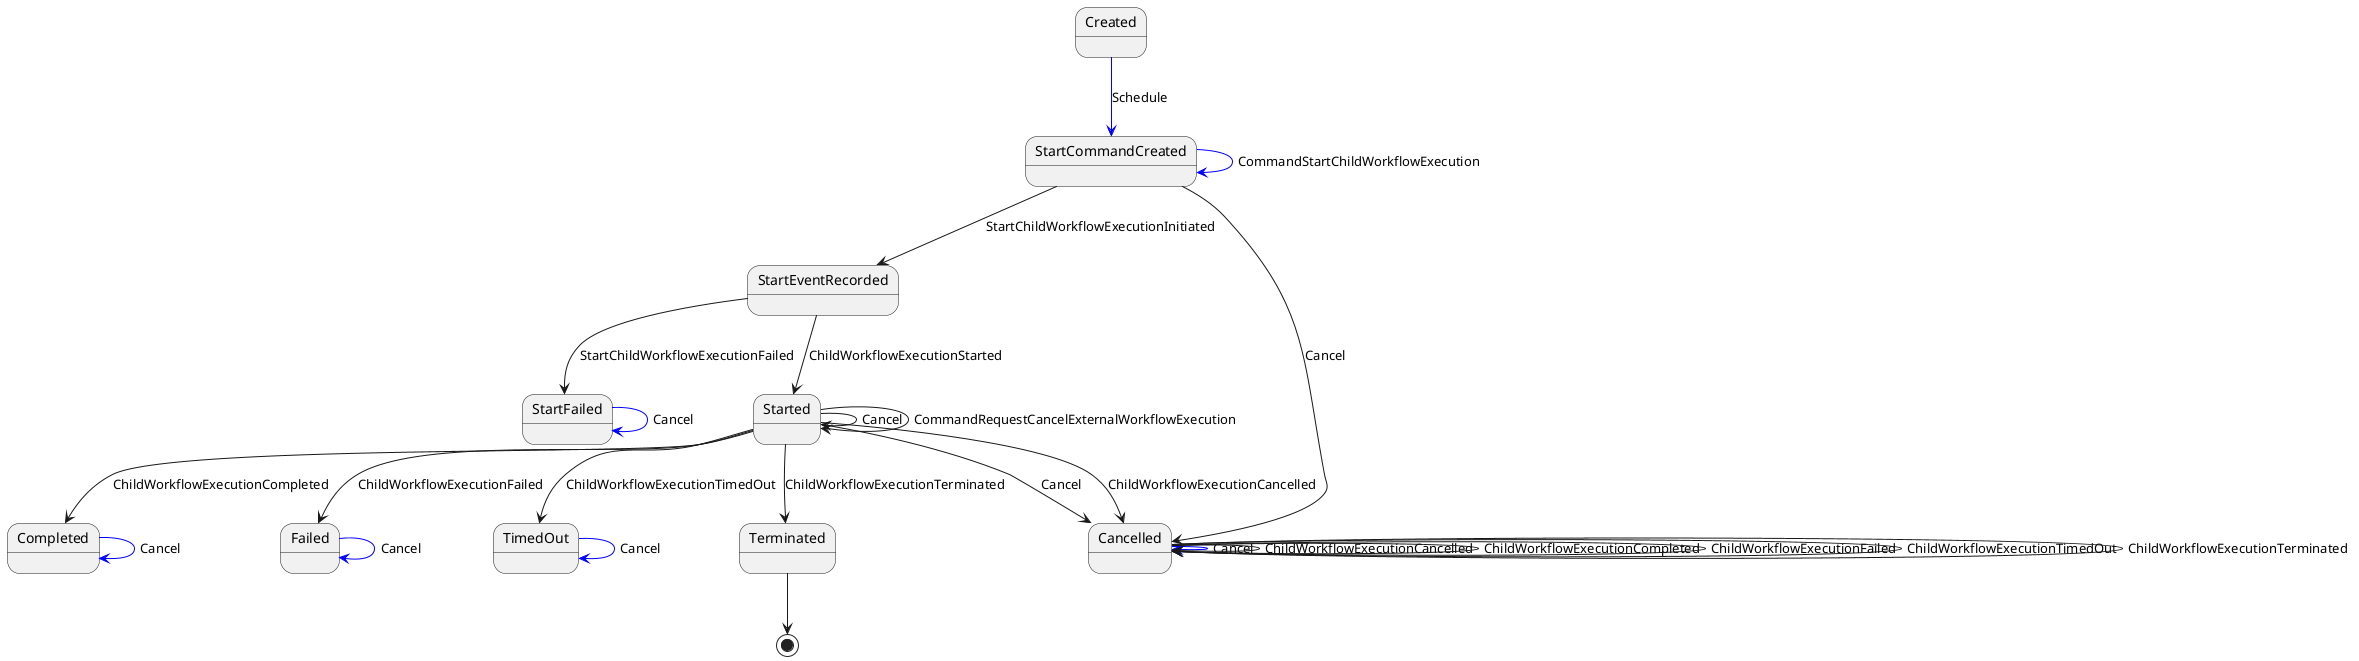 @startuml
Created -[#blue]-> StartCommandCreated: Schedule
StartCommandCreated -[#blue]-> StartCommandCreated: CommandStartChildWorkflowExecution
StartCommandCreated --> StartEventRecorded: StartChildWorkflowExecutionInitiated
StartCommandCreated --> Cancelled: Cancel
StartEventRecorded --> Started: ChildWorkflowExecutionStarted
StartEventRecorded --> StartFailed: StartChildWorkflowExecutionFailed
Started --> Completed: ChildWorkflowExecutionCompleted
Started --> Failed: ChildWorkflowExecutionFailed
Started --> TimedOut: ChildWorkflowExecutionTimedOut
Started --> Cancelled: ChildWorkflowExecutionCancelled
Started --> Terminated: ChildWorkflowExecutionTerminated
Started --> Started: Cancel
Started --> Cancelled: Cancel
Started --> Started: CommandRequestCancelExternalWorkflowExecution
Cancelled -[#blue]-> Cancelled: Cancel
Cancelled --> Cancelled: ChildWorkflowExecutionCancelled
Cancelled --> Cancelled: ChildWorkflowExecutionCompleted
Cancelled --> Cancelled: ChildWorkflowExecutionFailed
Cancelled --> Cancelled: ChildWorkflowExecutionTimedOut
Cancelled --> Cancelled: ChildWorkflowExecutionTerminated
Failed -[#blue]-> Failed: Cancel
StartFailed -[#blue]-> StartFailed: Cancel
TimedOut -[#blue]-> TimedOut: Cancel
Completed -[#blue]-> Completed: Cancel
Terminated --> [*]
@enduml